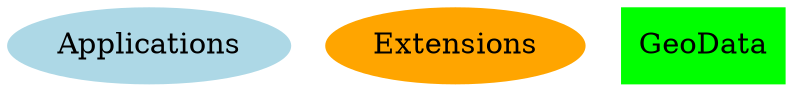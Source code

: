 /* OsGeo Markus Dornhofer */
digraph osgeo {
	size="6,6";
	node [color=lightblue, style=filled];
	
"Applications" [color=lightblue];	
"Extensions" [color=orange];
"GeoData"  [color=green,  shape=box];
}